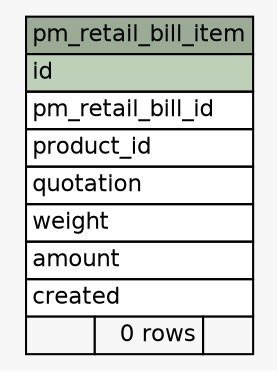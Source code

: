 // dot 2.38.0 on Linux 4.4.84-boot2docker
// SchemaSpy rev 590
digraph "pm_retail_bill_item" {
  graph [
    rankdir="RL"
    bgcolor="#f7f7f7"
    nodesep="0.18"
    ranksep="0.46"
    fontname="Helvetica"
    fontsize="11"
  ];
  node [
    fontname="Helvetica"
    fontsize="11"
    shape="plaintext"
  ];
  edge [
    arrowsize="0.8"
  ];
  "pm_retail_bill_item" [
    label=<
    <TABLE BORDER="0" CELLBORDER="1" CELLSPACING="0" BGCOLOR="#ffffff">
      <TR><TD COLSPAN="3" BGCOLOR="#9bab96" ALIGN="CENTER">pm_retail_bill_item</TD></TR>
      <TR><TD PORT="id" COLSPAN="3" BGCOLOR="#bed1b8" ALIGN="LEFT">id</TD></TR>
      <TR><TD PORT="pm_retail_bill_id" COLSPAN="3" ALIGN="LEFT">pm_retail_bill_id</TD></TR>
      <TR><TD PORT="product_id" COLSPAN="3" ALIGN="LEFT">product_id</TD></TR>
      <TR><TD PORT="quotation" COLSPAN="3" ALIGN="LEFT">quotation</TD></TR>
      <TR><TD PORT="weight" COLSPAN="3" ALIGN="LEFT">weight</TD></TR>
      <TR><TD PORT="amount" COLSPAN="3" ALIGN="LEFT">amount</TD></TR>
      <TR><TD PORT="created" COLSPAN="3" ALIGN="LEFT">created</TD></TR>
      <TR><TD ALIGN="LEFT" BGCOLOR="#f7f7f7">  </TD><TD ALIGN="RIGHT" BGCOLOR="#f7f7f7">0 rows</TD><TD ALIGN="RIGHT" BGCOLOR="#f7f7f7">  </TD></TR>
    </TABLE>>
    URL="tables/pm_retail_bill_item.html"
    tooltip="pm_retail_bill_item"
  ];
}
